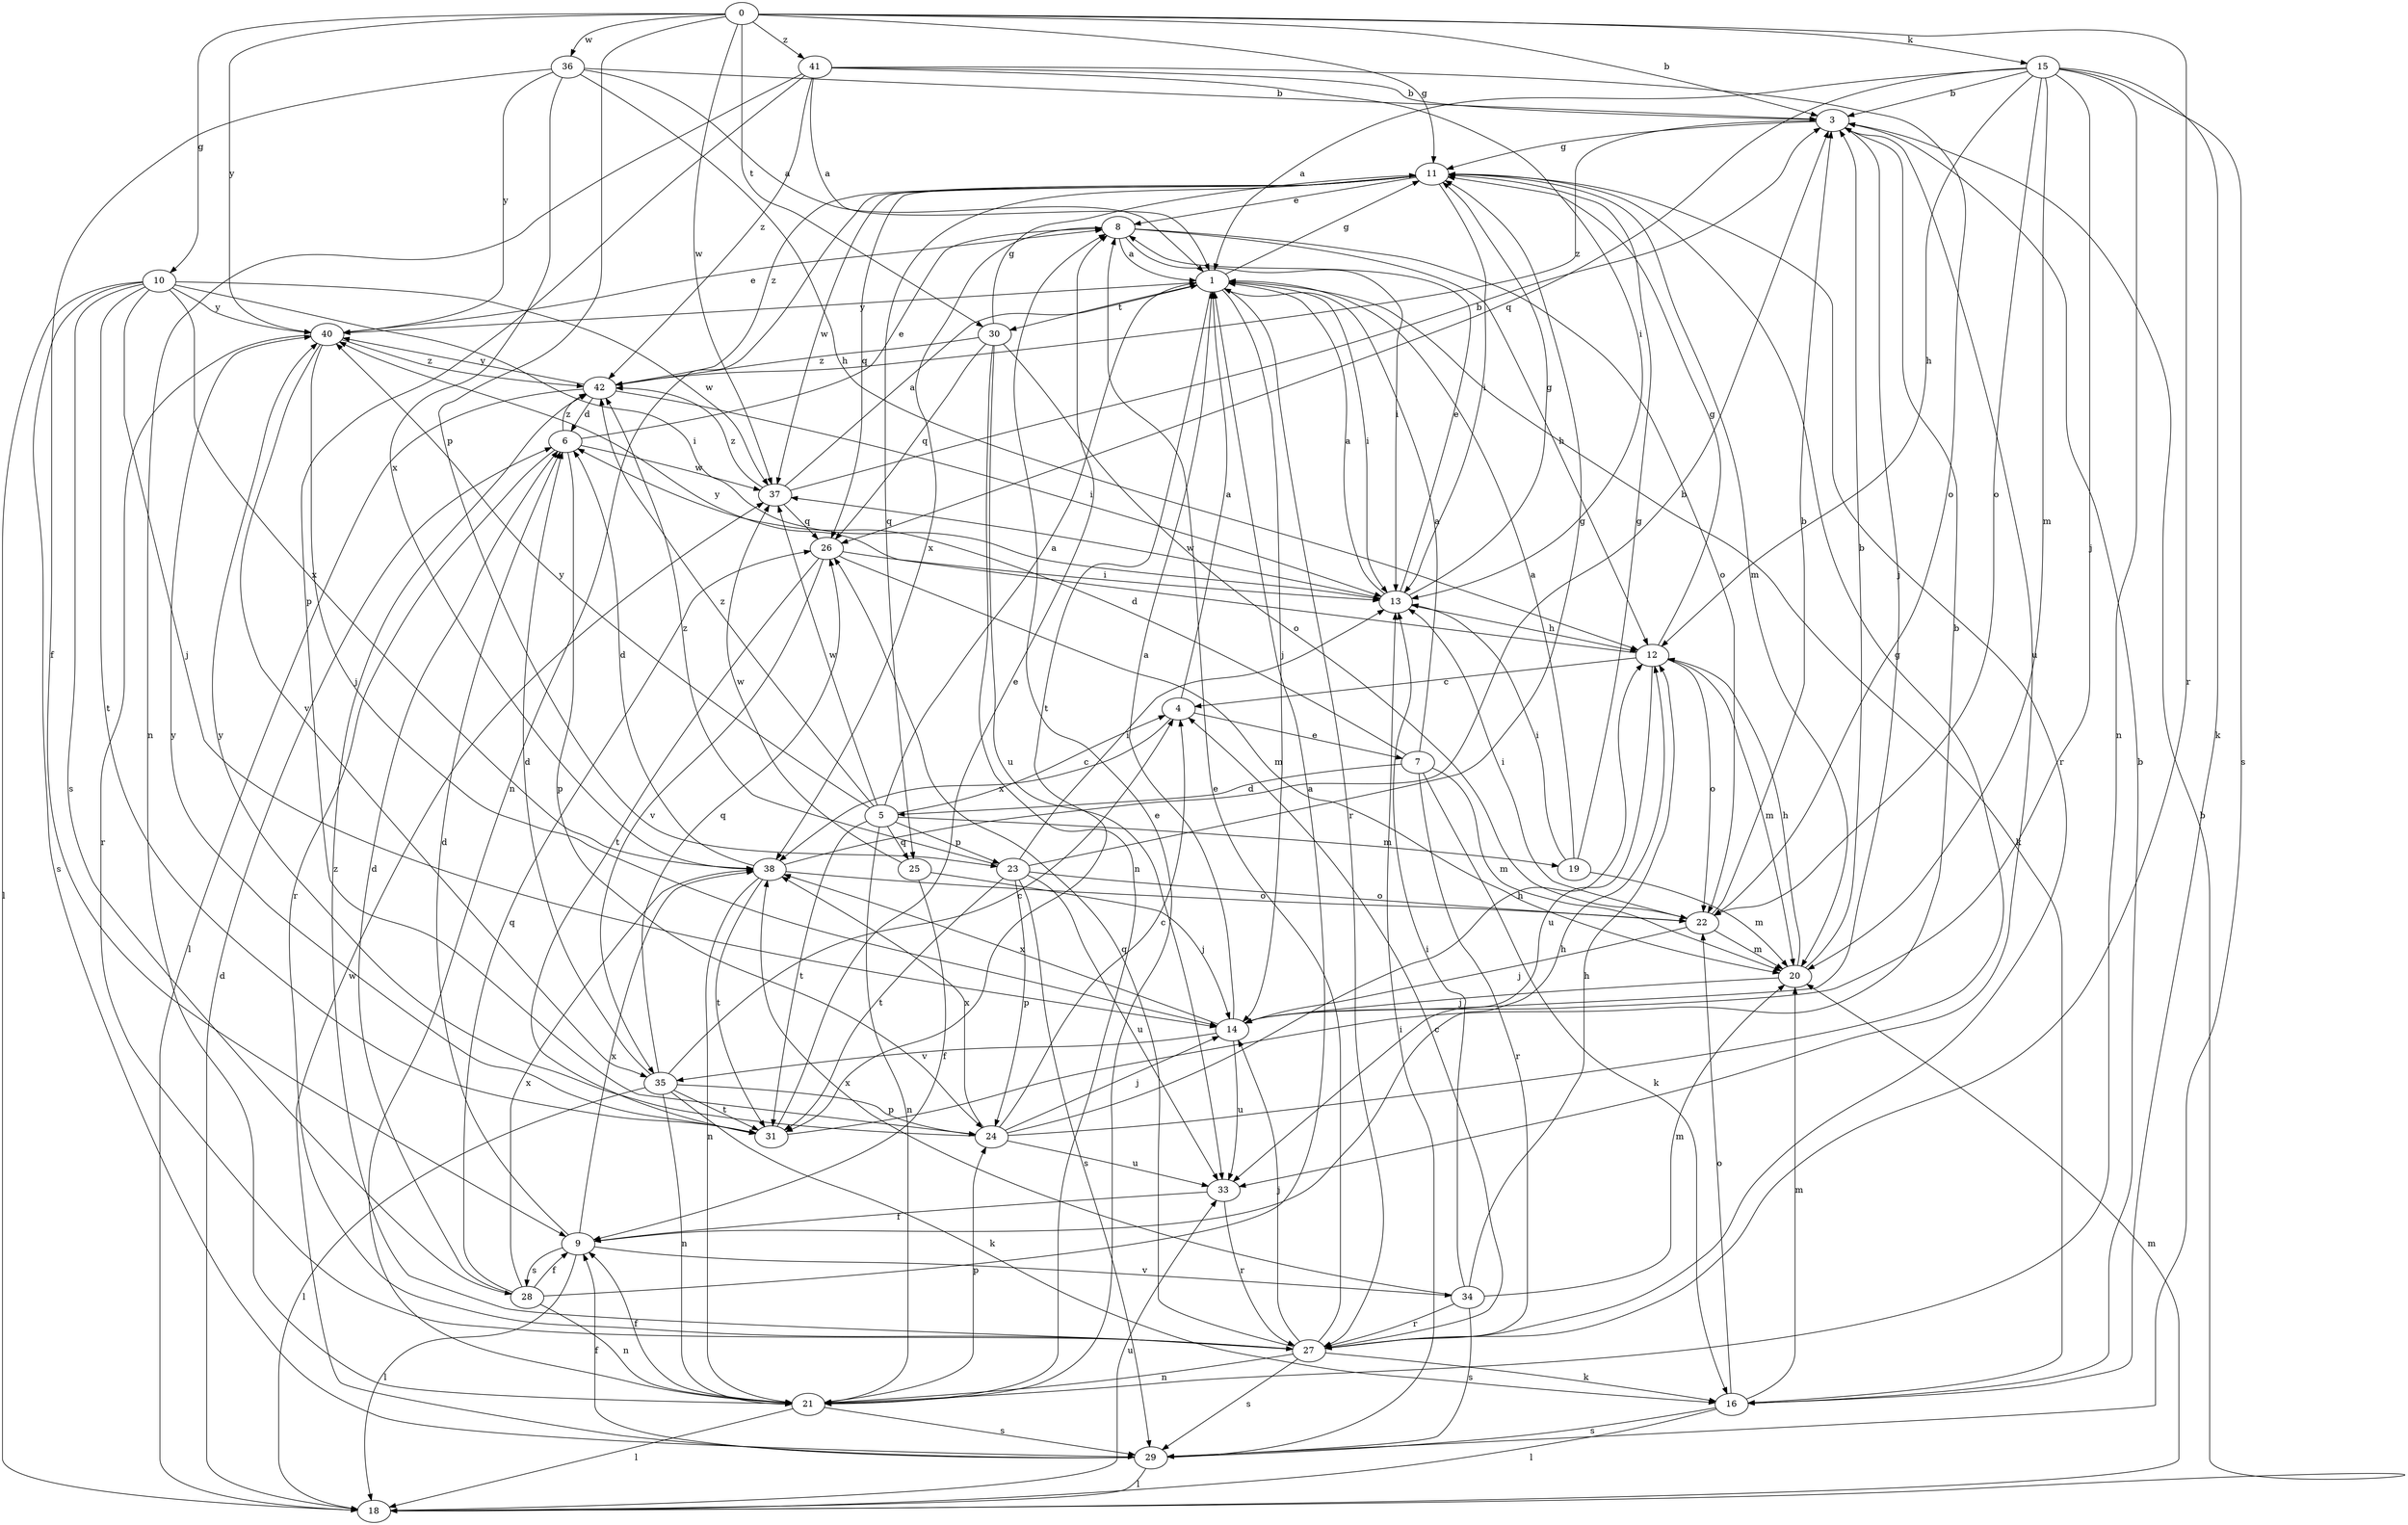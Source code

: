 strict digraph  {
0;
1;
3;
4;
5;
6;
7;
8;
9;
10;
11;
12;
13;
14;
15;
16;
18;
19;
20;
21;
22;
23;
24;
25;
26;
27;
28;
29;
30;
31;
33;
34;
35;
36;
37;
38;
40;
41;
42;
0 -> 3  [label=b];
0 -> 10  [label=g];
0 -> 11  [label=g];
0 -> 15  [label=k];
0 -> 23  [label=p];
0 -> 27  [label=r];
0 -> 30  [label=t];
0 -> 36  [label=w];
0 -> 37  [label=w];
0 -> 40  [label=y];
0 -> 41  [label=z];
1 -> 11  [label=g];
1 -> 13  [label=i];
1 -> 14  [label=j];
1 -> 16  [label=k];
1 -> 27  [label=r];
1 -> 30  [label=t];
1 -> 31  [label=t];
1 -> 40  [label=y];
3 -> 11  [label=g];
3 -> 14  [label=j];
3 -> 33  [label=u];
3 -> 42  [label=z];
4 -> 1  [label=a];
4 -> 7  [label=e];
4 -> 38  [label=x];
5 -> 1  [label=a];
5 -> 4  [label=c];
5 -> 19  [label=m];
5 -> 21  [label=n];
5 -> 23  [label=p];
5 -> 25  [label=q];
5 -> 31  [label=t];
5 -> 37  [label=w];
5 -> 40  [label=y];
5 -> 42  [label=z];
6 -> 8  [label=e];
6 -> 24  [label=p];
6 -> 27  [label=r];
6 -> 37  [label=w];
6 -> 42  [label=z];
7 -> 1  [label=a];
7 -> 5  [label=d];
7 -> 6  [label=d];
7 -> 16  [label=k];
7 -> 20  [label=m];
7 -> 27  [label=r];
8 -> 1  [label=a];
8 -> 12  [label=h];
8 -> 13  [label=i];
8 -> 22  [label=o];
8 -> 38  [label=x];
9 -> 6  [label=d];
9 -> 12  [label=h];
9 -> 18  [label=l];
9 -> 28  [label=s];
9 -> 34  [label=v];
9 -> 38  [label=x];
10 -> 13  [label=i];
10 -> 14  [label=j];
10 -> 18  [label=l];
10 -> 28  [label=s];
10 -> 29  [label=s];
10 -> 31  [label=t];
10 -> 37  [label=w];
10 -> 38  [label=x];
10 -> 40  [label=y];
11 -> 8  [label=e];
11 -> 13  [label=i];
11 -> 20  [label=m];
11 -> 21  [label=n];
11 -> 25  [label=q];
11 -> 26  [label=q];
11 -> 27  [label=r];
11 -> 37  [label=w];
11 -> 42  [label=z];
12 -> 4  [label=c];
12 -> 11  [label=g];
12 -> 20  [label=m];
12 -> 22  [label=o];
12 -> 33  [label=u];
12 -> 40  [label=y];
13 -> 1  [label=a];
13 -> 8  [label=e];
13 -> 11  [label=g];
13 -> 12  [label=h];
13 -> 37  [label=w];
14 -> 1  [label=a];
14 -> 33  [label=u];
14 -> 35  [label=v];
14 -> 38  [label=x];
15 -> 1  [label=a];
15 -> 3  [label=b];
15 -> 12  [label=h];
15 -> 14  [label=j];
15 -> 16  [label=k];
15 -> 20  [label=m];
15 -> 21  [label=n];
15 -> 22  [label=o];
15 -> 26  [label=q];
15 -> 29  [label=s];
16 -> 3  [label=b];
16 -> 18  [label=l];
16 -> 20  [label=m];
16 -> 22  [label=o];
16 -> 29  [label=s];
18 -> 3  [label=b];
18 -> 6  [label=d];
18 -> 20  [label=m];
18 -> 33  [label=u];
19 -> 1  [label=a];
19 -> 11  [label=g];
19 -> 13  [label=i];
19 -> 20  [label=m];
20 -> 3  [label=b];
20 -> 12  [label=h];
20 -> 14  [label=j];
21 -> 8  [label=e];
21 -> 9  [label=f];
21 -> 18  [label=l];
21 -> 24  [label=p];
21 -> 29  [label=s];
22 -> 3  [label=b];
22 -> 13  [label=i];
22 -> 14  [label=j];
22 -> 20  [label=m];
23 -> 11  [label=g];
23 -> 13  [label=i];
23 -> 22  [label=o];
23 -> 24  [label=p];
23 -> 29  [label=s];
23 -> 31  [label=t];
23 -> 33  [label=u];
23 -> 42  [label=z];
24 -> 4  [label=c];
24 -> 11  [label=g];
24 -> 12  [label=h];
24 -> 14  [label=j];
24 -> 33  [label=u];
24 -> 38  [label=x];
24 -> 40  [label=y];
25 -> 9  [label=f];
25 -> 14  [label=j];
25 -> 37  [label=w];
26 -> 13  [label=i];
26 -> 20  [label=m];
26 -> 31  [label=t];
26 -> 35  [label=v];
27 -> 4  [label=c];
27 -> 8  [label=e];
27 -> 14  [label=j];
27 -> 16  [label=k];
27 -> 21  [label=n];
27 -> 26  [label=q];
27 -> 29  [label=s];
27 -> 42  [label=z];
28 -> 1  [label=a];
28 -> 6  [label=d];
28 -> 9  [label=f];
28 -> 21  [label=n];
28 -> 26  [label=q];
28 -> 38  [label=x];
29 -> 9  [label=f];
29 -> 13  [label=i];
29 -> 18  [label=l];
29 -> 37  [label=w];
30 -> 11  [label=g];
30 -> 21  [label=n];
30 -> 22  [label=o];
30 -> 26  [label=q];
30 -> 33  [label=u];
30 -> 42  [label=z];
31 -> 3  [label=b];
31 -> 8  [label=e];
31 -> 40  [label=y];
33 -> 9  [label=f];
33 -> 27  [label=r];
34 -> 12  [label=h];
34 -> 13  [label=i];
34 -> 20  [label=m];
34 -> 27  [label=r];
34 -> 29  [label=s];
34 -> 38  [label=x];
35 -> 4  [label=c];
35 -> 6  [label=d];
35 -> 16  [label=k];
35 -> 18  [label=l];
35 -> 21  [label=n];
35 -> 24  [label=p];
35 -> 26  [label=q];
35 -> 31  [label=t];
36 -> 1  [label=a];
36 -> 3  [label=b];
36 -> 9  [label=f];
36 -> 12  [label=h];
36 -> 38  [label=x];
36 -> 40  [label=y];
37 -> 1  [label=a];
37 -> 3  [label=b];
37 -> 26  [label=q];
37 -> 42  [label=z];
38 -> 3  [label=b];
38 -> 6  [label=d];
38 -> 21  [label=n];
38 -> 22  [label=o];
38 -> 31  [label=t];
40 -> 8  [label=e];
40 -> 14  [label=j];
40 -> 27  [label=r];
40 -> 35  [label=v];
40 -> 42  [label=z];
41 -> 1  [label=a];
41 -> 3  [label=b];
41 -> 13  [label=i];
41 -> 21  [label=n];
41 -> 22  [label=o];
41 -> 24  [label=p];
41 -> 42  [label=z];
42 -> 6  [label=d];
42 -> 13  [label=i];
42 -> 18  [label=l];
42 -> 40  [label=y];
}
